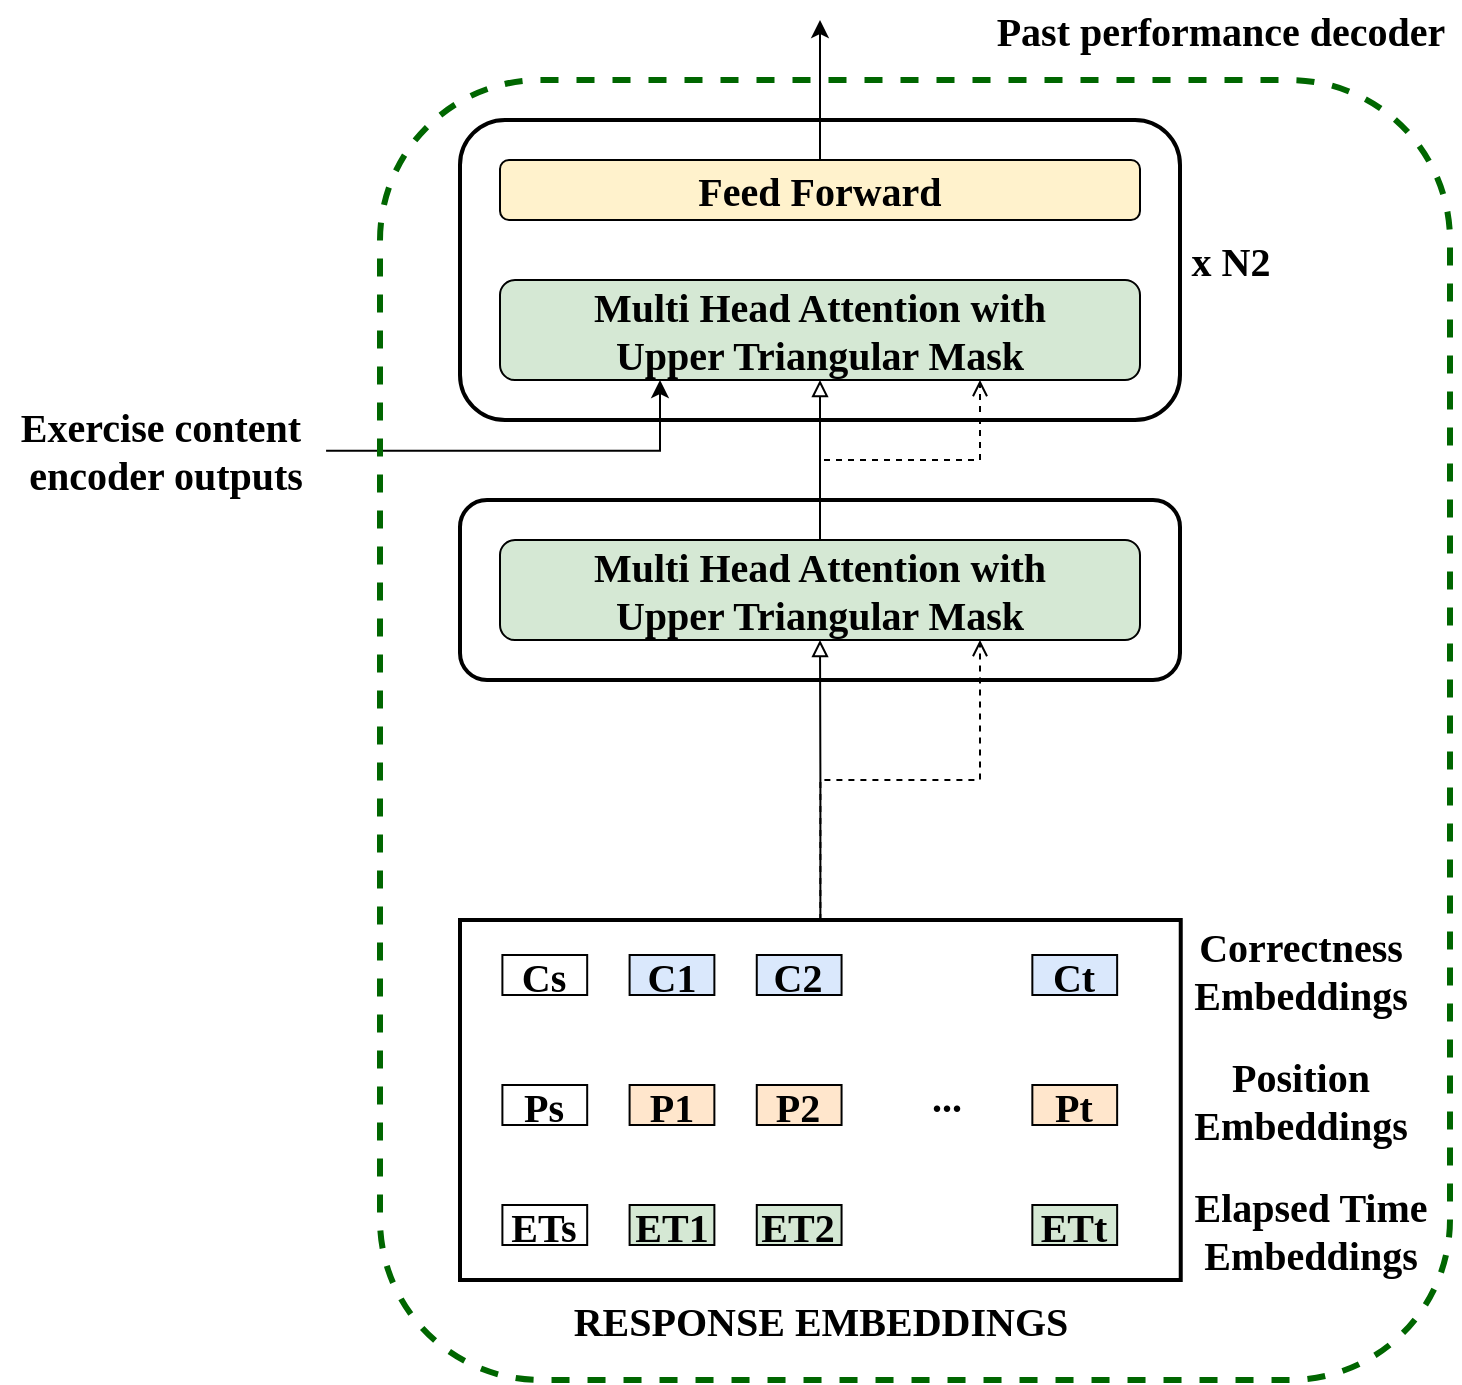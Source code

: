 <mxfile version="17.1.2" type="device"><diagram id="qt2v3gGWRI0anp8EduBk" name="Page-1"><mxGraphModel dx="211" dy="1682" grid="1" gridSize="10" guides="1" tooltips="1" connect="1" arrows="1" fold="1" page="1" pageScale="1" pageWidth="827" pageHeight="1169" math="0" shadow="0"><root><mxCell id="0"/><mxCell id="1" parent="0"/><mxCell id="K1tP6s9hTOgFHMeZGY0O-1" value="" style="rounded=1;whiteSpace=wrap;html=1;fillColor=none;strokeColor=#000000;fontSize=20;fontStyle=1;fontFamily=Times New Roman;strokeWidth=2;" parent="1" vertex="1"><mxGeometry x="1240" y="10" width="360" height="150" as="geometry"/></mxCell><mxCell id="K1tP6s9hTOgFHMeZGY0O-2" value="Multi Head Attention with &lt;br style=&quot;font-size: 20px;&quot;&gt;&lt;span style=&quot;font-size: 20px;&quot;&gt;Upper Triangular Mask&lt;/span&gt;" style="rounded=1;whiteSpace=wrap;html=1;fillColor=#d5e8d4;fontSize=20;strokeColor=#000000;fontStyle=1;fontFamily=Times New Roman;" parent="1" vertex="1"><mxGeometry x="1260" y="90" width="320" height="50" as="geometry"/></mxCell><mxCell id="D0LwQLDBt_MfKf1DKKv2-1" style="edgeStyle=orthogonalEdgeStyle;rounded=0;orthogonalLoop=1;jettySize=auto;html=1;" edge="1" parent="1" source="K1tP6s9hTOgFHMeZGY0O-3"><mxGeometry relative="1" as="geometry"><mxPoint x="1420" y="-40" as="targetPoint"/></mxGeometry></mxCell><mxCell id="K1tP6s9hTOgFHMeZGY0O-3" value="&lt;span style=&quot;font-size: 20px;&quot;&gt;&lt;font style=&quot;font-size: 20px;&quot;&gt;Feed Forward&lt;/font&gt;&lt;/span&gt;" style="rounded=1;whiteSpace=wrap;html=1;fillColor=#fff2cc;strokeColor=#000000;fontSize=20;fontStyle=1;fontFamily=Times New Roman;" parent="1" vertex="1"><mxGeometry x="1260" y="30" width="320" height="30" as="geometry"/></mxCell><mxCell id="K1tP6s9hTOgFHMeZGY0O-4" style="edgeStyle=orthogonalEdgeStyle;rounded=0;orthogonalLoop=1;jettySize=auto;html=1;entryX=0.75;entryY=1;entryDx=0;entryDy=0;fontSize=20;strokeColor=#000000;fontStyle=1;dashed=1;endArrow=open;endFill=0;exitX=0.5;exitY=0;exitDx=0;exitDy=0;fontFamily=Times New Roman;" parent="1" source="K1tP6s9hTOgFHMeZGY0O-9" target="K1tP6s9hTOgFHMeZGY0O-37" edge="1"><mxGeometry relative="1" as="geometry"><mxPoint x="1420" y="280" as="sourcePoint"/></mxGeometry></mxCell><mxCell id="K1tP6s9hTOgFHMeZGY0O-5" style="edgeStyle=orthogonalEdgeStyle;rounded=0;orthogonalLoop=1;jettySize=auto;html=1;entryX=0.5;entryY=1;entryDx=0;entryDy=0;fontSize=20;exitX=0.5;exitY=0;exitDx=0;exitDy=0;strokeColor=#000000;fontStyle=1;endArrow=block;endFill=0;fontFamily=Times New Roman;" parent="1" source="K1tP6s9hTOgFHMeZGY0O-9" target="K1tP6s9hTOgFHMeZGY0O-37" edge="1"><mxGeometry relative="1" as="geometry"/></mxCell><mxCell id="K1tP6s9hTOgFHMeZGY0O-6" value="Position&lt;br style=&quot;font-size: 20px;&quot;&gt;Embeddings" style="text;html=1;align=center;verticalAlign=middle;resizable=0;points=[];autosize=1;strokeColor=none;fillColor=none;fontSize=20;fontStyle=1;fontFamily=Times New Roman;" parent="1" vertex="1"><mxGeometry x="1599.998" y="475" width="120" height="50" as="geometry"/></mxCell><mxCell id="K1tP6s9hTOgFHMeZGY0O-7" value="Elapsed Time&lt;br style=&quot;font-size: 20px;&quot;&gt;Embeddings" style="text;html=1;align=center;verticalAlign=middle;resizable=0;points=[];autosize=1;strokeColor=none;fillColor=none;fontSize=20;fontStyle=1;fontFamily=Times New Roman;" parent="1" vertex="1"><mxGeometry x="1599.998" y="540" width="130" height="50" as="geometry"/></mxCell><mxCell id="K1tP6s9hTOgFHMeZGY0O-8" value="" style="group;strokeColor=none;fontSize=20;fontStyle=1;fontFamily=Times New Roman;" parent="1" vertex="1" connectable="0"><mxGeometry x="1240" y="410" width="495" height="230" as="geometry"/></mxCell><mxCell id="K1tP6s9hTOgFHMeZGY0O-9" value="" style="rounded=0;whiteSpace=wrap;html=1;strokeColor=#000000;fontSize=20;fontStyle=1;fontFamily=Times New Roman;strokeWidth=2;" parent="K1tP6s9hTOgFHMeZGY0O-8" vertex="1"><mxGeometry width="360.369" height="180" as="geometry"/></mxCell><mxCell id="K1tP6s9hTOgFHMeZGY0O-10" value="C1" style="rounded=0;whiteSpace=wrap;html=1;fillColor=#dae8fc;strokeColor=#000000;fontSize=20;fontStyle=1;fontFamily=Times New Roman;" parent="K1tP6s9hTOgFHMeZGY0O-8" vertex="1"><mxGeometry x="84.793" y="17.5" width="42.396" height="20" as="geometry"/></mxCell><mxCell id="K1tP6s9hTOgFHMeZGY0O-11" value="C2" style="rounded=0;whiteSpace=wrap;html=1;fillColor=#dae8fc;strokeColor=#000000;fontSize=20;fontStyle=1;fontFamily=Times New Roman;" parent="K1tP6s9hTOgFHMeZGY0O-8" vertex="1"><mxGeometry x="148.387" y="17.5" width="42.396" height="20" as="geometry"/></mxCell><mxCell id="K1tP6s9hTOgFHMeZGY0O-12" value="Ct" style="rounded=0;whiteSpace=wrap;html=1;fillColor=#dae8fc;strokeColor=#000000;fontSize=20;fontStyle=1;fontFamily=Times New Roman;" parent="K1tP6s9hTOgFHMeZGY0O-8" vertex="1"><mxGeometry x="286.175" y="17.5" width="42.396" height="20" as="geometry"/></mxCell><mxCell id="K1tP6s9hTOgFHMeZGY0O-13" value="P1" style="rounded=0;whiteSpace=wrap;html=1;fillColor=#ffe6cc;strokeColor=#000000;fontSize=20;fontStyle=1;fontFamily=Times New Roman;" parent="K1tP6s9hTOgFHMeZGY0O-8" vertex="1"><mxGeometry x="84.793" y="82.5" width="42.396" height="20" as="geometry"/></mxCell><mxCell id="K1tP6s9hTOgFHMeZGY0O-14" value="P2" style="rounded=0;whiteSpace=wrap;html=1;fillColor=#ffe6cc;strokeColor=#000000;fontSize=20;fontStyle=1;fontFamily=Times New Roman;" parent="K1tP6s9hTOgFHMeZGY0O-8" vertex="1"><mxGeometry x="148.387" y="82.5" width="42.396" height="20" as="geometry"/></mxCell><mxCell id="K1tP6s9hTOgFHMeZGY0O-15" value="Pt" style="rounded=0;whiteSpace=wrap;html=1;fillColor=#ffe6cc;strokeColor=#000000;fontSize=20;fontStyle=1;fontFamily=Times New Roman;" parent="K1tP6s9hTOgFHMeZGY0O-8" vertex="1"><mxGeometry x="286.175" y="82.5" width="42.396" height="20" as="geometry"/></mxCell><mxCell id="K1tP6s9hTOgFHMeZGY0O-16" value="ET1" style="rounded=0;whiteSpace=wrap;html=1;fillColor=#d5e8d4;strokeColor=#000000;fontSize=20;fontStyle=1;fontFamily=Times New Roman;" parent="K1tP6s9hTOgFHMeZGY0O-8" vertex="1"><mxGeometry x="84.793" y="142.5" width="42.396" height="20" as="geometry"/></mxCell><mxCell id="K1tP6s9hTOgFHMeZGY0O-17" value="ET2" style="rounded=0;whiteSpace=wrap;html=1;fillColor=#d5e8d4;strokeColor=#000000;fontSize=20;fontStyle=1;fontFamily=Times New Roman;" parent="K1tP6s9hTOgFHMeZGY0O-8" vertex="1"><mxGeometry x="148.387" y="142.5" width="42.396" height="20" as="geometry"/></mxCell><mxCell id="K1tP6s9hTOgFHMeZGY0O-18" value="ETt" style="rounded=0;whiteSpace=wrap;html=1;fillColor=#d5e8d4;strokeColor=#000000;fontSize=20;fontStyle=1;fontFamily=Times New Roman;" parent="K1tP6s9hTOgFHMeZGY0O-8" vertex="1"><mxGeometry x="286.175" y="142.5" width="42.396" height="20" as="geometry"/></mxCell><mxCell id="K1tP6s9hTOgFHMeZGY0O-19" value="" style="shape=image;html=1;verticalAlign=top;verticalLabelPosition=bottom;labelBackgroundColor=#ffffff;imageAspect=0;aspect=fixed;image=https://cdn3.iconfinder.com/data/icons/user-interface-169/32/plus-128.png;fillColor=none;strokeColor=#000000;fontSize=20;fontStyle=1;fontFamily=Times New Roman;" parent="K1tP6s9hTOgFHMeZGY0O-8" vertex="1"><mxGeometry x="95.392" y="52.5" width="20" height="20" as="geometry"/></mxCell><mxCell id="K1tP6s9hTOgFHMeZGY0O-20" value="" style="shape=image;html=1;verticalAlign=top;verticalLabelPosition=bottom;labelBackgroundColor=#ffffff;imageAspect=0;aspect=fixed;image=https://cdn3.iconfinder.com/data/icons/user-interface-169/32/plus-128.png;fillColor=none;strokeColor=#000000;fontSize=20;fontStyle=1;fontFamily=Times New Roman;" parent="K1tP6s9hTOgFHMeZGY0O-8" vertex="1"><mxGeometry x="158.986" y="52.5" width="20" height="20" as="geometry"/></mxCell><mxCell id="K1tP6s9hTOgFHMeZGY0O-21" value="" style="shape=image;html=1;verticalAlign=top;verticalLabelPosition=bottom;labelBackgroundColor=#ffffff;imageAspect=0;aspect=fixed;image=https://cdn3.iconfinder.com/data/icons/user-interface-169/32/plus-128.png;fillColor=none;strokeColor=#000000;fontSize=20;fontStyle=1;fontFamily=Times New Roman;" parent="K1tP6s9hTOgFHMeZGY0O-8" vertex="1"><mxGeometry x="296.774" y="52.5" width="20" height="20" as="geometry"/></mxCell><mxCell id="K1tP6s9hTOgFHMeZGY0O-22" value="" style="shape=image;html=1;verticalAlign=top;verticalLabelPosition=bottom;labelBackgroundColor=#ffffff;imageAspect=0;aspect=fixed;image=https://cdn3.iconfinder.com/data/icons/user-interface-169/32/plus-128.png;fillColor=none;strokeColor=#000000;fontSize=20;fontStyle=1;fontFamily=Times New Roman;" parent="K1tP6s9hTOgFHMeZGY0O-8" vertex="1"><mxGeometry x="95.392" y="112.5" width="20" height="20" as="geometry"/></mxCell><mxCell id="K1tP6s9hTOgFHMeZGY0O-23" value="" style="shape=image;html=1;verticalAlign=top;verticalLabelPosition=bottom;labelBackgroundColor=#ffffff;imageAspect=0;aspect=fixed;image=https://cdn3.iconfinder.com/data/icons/user-interface-169/32/plus-128.png;fillColor=none;strokeColor=#000000;fontSize=20;fontStyle=1;fontFamily=Times New Roman;" parent="K1tP6s9hTOgFHMeZGY0O-8" vertex="1"><mxGeometry x="158.986" y="112.5" width="20" height="20" as="geometry"/></mxCell><mxCell id="K1tP6s9hTOgFHMeZGY0O-24" value="" style="shape=image;html=1;verticalAlign=top;verticalLabelPosition=bottom;labelBackgroundColor=#ffffff;imageAspect=0;aspect=fixed;image=https://cdn3.iconfinder.com/data/icons/user-interface-169/32/plus-128.png;fillColor=none;strokeColor=#000000;fontSize=20;fontStyle=1;fontFamily=Times New Roman;" parent="K1tP6s9hTOgFHMeZGY0O-8" vertex="1"><mxGeometry x="296.774" y="112.5" width="20" height="20" as="geometry"/></mxCell><mxCell id="K1tP6s9hTOgFHMeZGY0O-25" value="&lt;span style=&quot;font-size: 20px;&quot;&gt;&lt;font style=&quot;font-size: 20px;&quot;&gt;...&lt;/font&gt;&lt;/span&gt;" style="text;html=1;align=center;verticalAlign=middle;resizable=0;points=[];autosize=1;strokeColor=none;fillColor=none;fontSize=20;fontStyle=1;fontFamily=Times New Roman;" parent="K1tP6s9hTOgFHMeZGY0O-8" vertex="1"><mxGeometry x="227.581" y="72.5" width="30" height="30" as="geometry"/></mxCell><mxCell id="K1tP6s9hTOgFHMeZGY0O-26" value="Cs" style="rounded=0;whiteSpace=wrap;html=1;strokeColor=#000000;fontSize=20;fontStyle=1;fontFamily=Times New Roman;" parent="K1tP6s9hTOgFHMeZGY0O-8" vertex="1"><mxGeometry x="21.198" y="17.5" width="42.396" height="20" as="geometry"/></mxCell><mxCell id="K1tP6s9hTOgFHMeZGY0O-27" value="Ps" style="rounded=0;whiteSpace=wrap;html=1;strokeColor=#000000;fontSize=20;fontStyle=1;fontFamily=Times New Roman;" parent="K1tP6s9hTOgFHMeZGY0O-8" vertex="1"><mxGeometry x="21.198" y="82.5" width="42.396" height="20" as="geometry"/></mxCell><mxCell id="K1tP6s9hTOgFHMeZGY0O-28" value="ETs" style="rounded=0;whiteSpace=wrap;html=1;strokeColor=#000000;fontSize=20;fontStyle=1;fontFamily=Times New Roman;" parent="K1tP6s9hTOgFHMeZGY0O-8" vertex="1"><mxGeometry x="21.198" y="142.5" width="42.396" height="20" as="geometry"/></mxCell><mxCell id="K1tP6s9hTOgFHMeZGY0O-29" value="" style="shape=image;html=1;verticalAlign=top;verticalLabelPosition=bottom;labelBackgroundColor=#ffffff;imageAspect=0;aspect=fixed;image=https://cdn3.iconfinder.com/data/icons/user-interface-169/32/plus-128.png;fillColor=none;strokeColor=#000000;fontSize=20;fontStyle=1;fontFamily=Times New Roman;" parent="K1tP6s9hTOgFHMeZGY0O-8" vertex="1"><mxGeometry x="31.797" y="52.5" width="20" height="20" as="geometry"/></mxCell><mxCell id="K1tP6s9hTOgFHMeZGY0O-30" value="" style="shape=image;html=1;verticalAlign=top;verticalLabelPosition=bottom;labelBackgroundColor=#ffffff;imageAspect=0;aspect=fixed;image=https://cdn3.iconfinder.com/data/icons/user-interface-169/32/plus-128.png;fillColor=none;strokeColor=#000000;fontSize=20;fontStyle=1;fontFamily=Times New Roman;" parent="K1tP6s9hTOgFHMeZGY0O-8" vertex="1"><mxGeometry x="31.797" y="112.5" width="20" height="20" as="geometry"/></mxCell><mxCell id="K1tP6s9hTOgFHMeZGY0O-31" value="Correctness&lt;br style=&quot;font-size: 20px;&quot;&gt;Embeddings" style="text;html=1;align=center;verticalAlign=middle;resizable=0;points=[];autosize=1;strokeColor=none;fillColor=none;fontSize=20;fontStyle=1;fontFamily=Times New Roman;" parent="1" vertex="1"><mxGeometry x="1600.368" y="410" width="120" height="50" as="geometry"/></mxCell><mxCell id="K1tP6s9hTOgFHMeZGY0O-32" value="x N2" style="text;html=1;align=center;verticalAlign=middle;resizable=0;points=[];autosize=1;strokeColor=none;fillColor=none;fontStyle=1;fontSize=20;fontFamily=Times New Roman;" parent="1" vertex="1"><mxGeometry x="1600.368" y="65" width="50" height="30" as="geometry"/></mxCell><mxCell id="K1tP6s9hTOgFHMeZGY0O-33" value="RESPONSE EMBEDDINGS" style="text;html=1;align=center;verticalAlign=middle;resizable=0;points=[];autosize=1;strokeColor=none;fillColor=none;fontSize=20;fontStyle=1;fontFamily=Times New Roman;" parent="1" vertex="1"><mxGeometry x="1290.18" y="595" width="260" height="30" as="geometry"/></mxCell><mxCell id="K1tP6s9hTOgFHMeZGY0O-35" value="Past performance decoder" style="text;html=1;align=center;verticalAlign=middle;resizable=0;points=[];autosize=1;strokeColor=none;fillColor=none;fontSize=20;fontFamily=Times New Roman;fontStyle=1" parent="1" vertex="1"><mxGeometry x="1500" y="-50" width="240" height="30" as="geometry"/></mxCell><mxCell id="K1tP6s9hTOgFHMeZGY0O-36" value="" style="rounded=1;whiteSpace=wrap;html=1;fillColor=none;strokeColor=#000000;fontSize=20;fontStyle=1;fontFamily=Times New Roman;strokeWidth=2;" parent="1" vertex="1"><mxGeometry x="1240" y="200" width="360" height="90" as="geometry"/></mxCell><mxCell id="K1tP6s9hTOgFHMeZGY0O-37" value="Multi Head Attention with &lt;br style=&quot;font-size: 20px;&quot;&gt;&lt;span style=&quot;font-size: 20px;&quot;&gt;Upper Triangular Mask&lt;/span&gt;" style="rounded=1;whiteSpace=wrap;html=1;fillColor=#d5e8d4;fontSize=20;strokeColor=#000000;fontStyle=1;fontFamily=Times New Roman;" parent="1" vertex="1"><mxGeometry x="1260" y="220" width="320" height="50" as="geometry"/></mxCell><mxCell id="K1tP6s9hTOgFHMeZGY0O-40" style="edgeStyle=orthogonalEdgeStyle;rounded=0;orthogonalLoop=1;jettySize=auto;html=1;entryX=0.5;entryY=1;entryDx=0;entryDy=0;fontSize=20;exitX=0.5;exitY=0;exitDx=0;exitDy=0;strokeColor=#000000;fontStyle=1;endArrow=block;endFill=0;fontFamily=Times New Roman;" parent="1" source="K1tP6s9hTOgFHMeZGY0O-37" target="K1tP6s9hTOgFHMeZGY0O-2" edge="1"><mxGeometry relative="1" as="geometry"><mxPoint x="1420" y="220" as="sourcePoint"/><mxPoint x="1160" y="110" as="targetPoint"/><Array as="points"/></mxGeometry></mxCell><mxCell id="K1tP6s9hTOgFHMeZGY0O-41" style="edgeStyle=orthogonalEdgeStyle;rounded=0;orthogonalLoop=1;jettySize=auto;html=1;entryX=0.75;entryY=1;entryDx=0;entryDy=0;fontSize=20;strokeColor=#000000;fontStyle=1;dashed=1;endArrow=open;endFill=0;exitX=0.5;exitY=0;exitDx=0;exitDy=0;fontFamily=Times New Roman;" parent="1" source="K1tP6s9hTOgFHMeZGY0O-37" target="K1tP6s9hTOgFHMeZGY0O-2" edge="1"><mxGeometry relative="1" as="geometry"><mxPoint x="1420" y="220" as="sourcePoint"/><mxPoint x="1510" y="340" as="targetPoint"/></mxGeometry></mxCell><mxCell id="K1tP6s9hTOgFHMeZGY0O-42" style="edgeStyle=orthogonalEdgeStyle;rounded=0;orthogonalLoop=1;jettySize=auto;html=1;entryX=0.25;entryY=1;entryDx=0;entryDy=0;fontSize=20;strokeColor=#000000;fontStyle=1;fontFamily=Times New Roman;exitX=1.019;exitY=0.507;exitDx=0;exitDy=0;exitPerimeter=0;" parent="1" source="K1tP6s9hTOgFHMeZGY0O-43" target="K1tP6s9hTOgFHMeZGY0O-2" edge="1"><mxGeometry relative="1" as="geometry"><mxPoint x="1220" y="180" as="sourcePoint"/><mxPoint x="1146.5" y="90" as="targetPoint"/></mxGeometry></mxCell><mxCell id="K1tP6s9hTOgFHMeZGY0O-43" value="Exercise content&lt;br&gt;&amp;nbsp;encoder outputs" style="text;html=1;align=center;verticalAlign=middle;resizable=0;points=[];autosize=1;strokeColor=none;fillColor=none;fontSize=20;fontFamily=Times New Roman;fontStyle=1" parent="1" vertex="1"><mxGeometry x="1010" y="150" width="160" height="50" as="geometry"/></mxCell><mxCell id="K1tP6s9hTOgFHMeZGY0O-34" value="" style="rounded=1;whiteSpace=wrap;html=1;fillColor=none;strokeColor=#006600;strokeWidth=3;dashed=1;sketch=0;fontFamily=Times New Roman;fontSize=20;" parent="1" vertex="1"><mxGeometry x="1200" y="-10" width="535" height="650" as="geometry"/></mxCell></root></mxGraphModel></diagram></mxfile>
